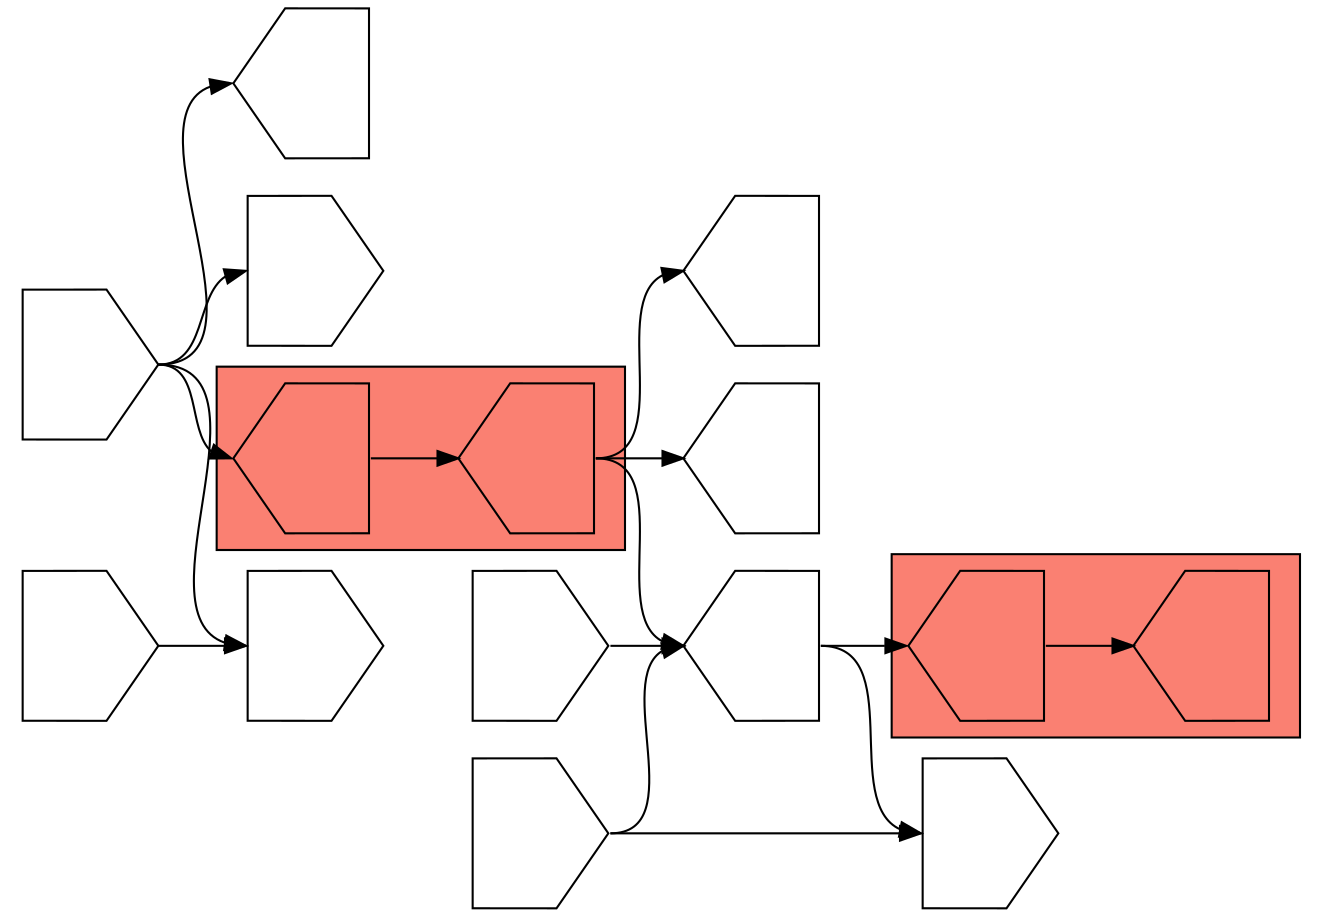 digraph asm {
	rotate=90;
	edge [headport=n,tailport=s];
subgraph cluster_C4426_4516 {
	4426 [label="",height=1,width=1,shape=house];
	4516 [label="",height=1,width=1,shape=house];
	style=filled;
	fillcolor=salmon;
}
subgraph cluster_C20651_4878 {
	20651 [label="",height=1,width=1,shape=house];
	4878 [label="",height=1,width=1,shape=house];
	style=filled;
	fillcolor=salmon;
}
	3380 [label="",height=1,width=1,shape=house];
	1398 [label="",height=1,width=1,shape=invhouse];
	6115 [label="",height=1,width=1,shape=invhouse];
	3761 [label="",height=1,width=1,shape=house];
	3916 [label="",height=1,width=1,shape=house];
	943 [label="",height=1,width=1,shape=invhouse];
	258 [label="",height=1,width=1,shape=invhouse];
	6326 [label="",height=1,width=1,shape=invhouse];
	5465 [label="",height=1,width=1,shape=invhouse];
	19974 [label="",height=1,width=1,shape=house];
	6579 [label="",height=1,width=1,shape=invhouse];
	4426 -> 4516
	3380 -> 1398
	3380 -> 4426
	6115 -> 1398
	6115 -> 3380
	4878 -> 3380
	4878 -> 3761
	4878 -> 3916
	20651 -> 4878
	943 -> 258
	943 -> 5465
	943 -> 19974
	943 -> 20651
	6326 -> 258
	6579 -> 3380
}